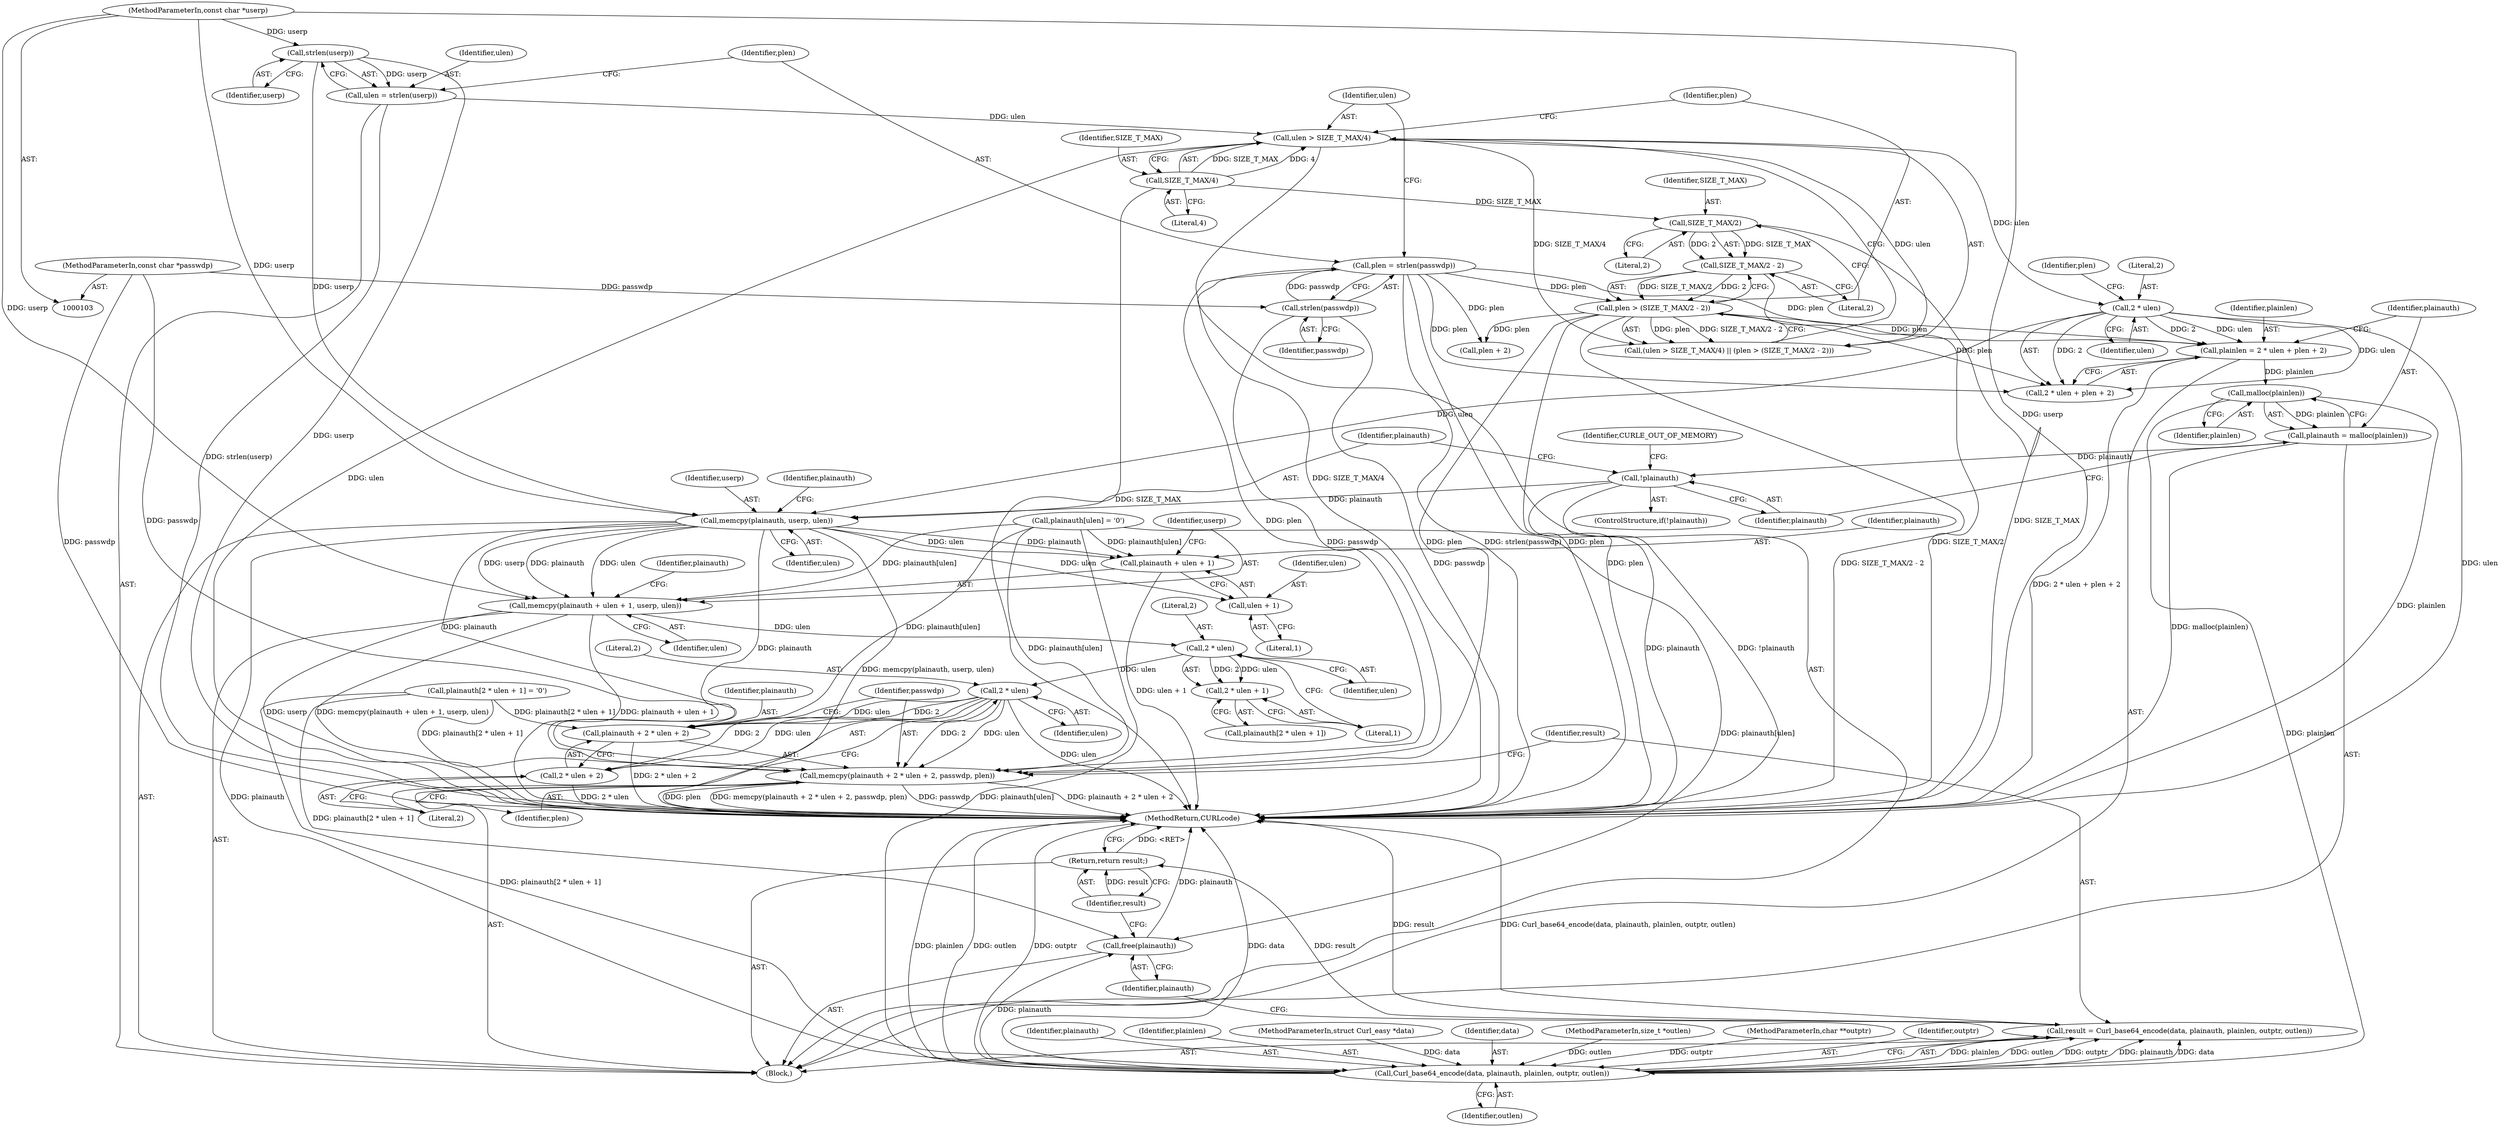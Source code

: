 digraph "0_curl_f3a24d7916b9173c69a3e0ee790102993833d6c5@API" {
"1000158" [label="(Call,malloc(plainlen))"];
"1000147" [label="(Call,plainlen = 2 * ulen + plen + 2)"];
"1000150" [label="(Call,2 * ulen)"];
"1000133" [label="(Call,ulen > SIZE_T_MAX/4)"];
"1000123" [label="(Call,ulen = strlen(userp))"];
"1000125" [label="(Call,strlen(userp))"];
"1000105" [label="(MethodParameterIn,const char *userp)"];
"1000135" [label="(Call,SIZE_T_MAX/4)"];
"1000138" [label="(Call,plen > (SIZE_T_MAX/2 - 2))"];
"1000127" [label="(Call,plen = strlen(passwdp))"];
"1000129" [label="(Call,strlen(passwdp))"];
"1000106" [label="(MethodParameterIn,const char *passwdp)"];
"1000140" [label="(Call,SIZE_T_MAX/2 - 2)"];
"1000141" [label="(Call,SIZE_T_MAX/2)"];
"1000156" [label="(Call,plainauth = malloc(plainlen))"];
"1000161" [label="(Call,!plainauth)"];
"1000165" [label="(Call,memcpy(plainauth, userp, ulen))"];
"1000174" [label="(Call,memcpy(plainauth + ulen + 1, userp, ulen))"];
"1000186" [label="(Call,2 * ulen)"];
"1000185" [label="(Call,2 * ulen + 1)"];
"1000195" [label="(Call,2 * ulen)"];
"1000191" [label="(Call,memcpy(plainauth + 2 * ulen + 2, passwdp, plen))"];
"1000192" [label="(Call,plainauth + 2 * ulen + 2)"];
"1000194" [label="(Call,2 * ulen + 2)"];
"1000175" [label="(Call,plainauth + ulen + 1)"];
"1000177" [label="(Call,ulen + 1)"];
"1000203" [label="(Call,Curl_base64_encode(data, plainauth, plainlen, outptr, outlen))"];
"1000201" [label="(Call,result = Curl_base64_encode(data, plainauth, plainlen, outptr, outlen))"];
"1000211" [label="(Return,return result;)"];
"1000209" [label="(Call,free(plainauth))"];
"1000182" [label="(Call,plainauth[2 * ulen + 1] = '\0')"];
"1000128" [label="(Identifier,plen)"];
"1000151" [label="(Literal,2)"];
"1000186" [label="(Call,2 * ulen)"];
"1000137" [label="(Literal,4)"];
"1000212" [label="(Identifier,result)"];
"1000213" [label="(MethodReturn,CURLcode)"];
"1000141" [label="(Call,SIZE_T_MAX/2)"];
"1000210" [label="(Identifier,plainauth)"];
"1000156" [label="(Call,plainauth = malloc(plainlen))"];
"1000211" [label="(Return,return result;)"];
"1000124" [label="(Identifier,ulen)"];
"1000178" [label="(Identifier,ulen)"];
"1000162" [label="(Identifier,plainauth)"];
"1000195" [label="(Call,2 * ulen)"];
"1000154" [label="(Identifier,plen)"];
"1000179" [label="(Literal,1)"];
"1000176" [label="(Identifier,plainauth)"];
"1000132" [label="(Call,(ulen > SIZE_T_MAX/4) || (plen > (SIZE_T_MAX/2 - 2)))"];
"1000209" [label="(Call,free(plainauth))"];
"1000123" [label="(Call,ulen = strlen(userp))"];
"1000144" [label="(Literal,2)"];
"1000126" [label="(Identifier,userp)"];
"1000177" [label="(Call,ulen + 1)"];
"1000143" [label="(Literal,2)"];
"1000167" [label="(Identifier,userp)"];
"1000205" [label="(Identifier,plainauth)"];
"1000206" [label="(Identifier,plainlen)"];
"1000109" [label="(Block,)"];
"1000171" [label="(Identifier,plainauth)"];
"1000189" [label="(Literal,1)"];
"1000161" [label="(Call,!plainauth)"];
"1000142" [label="(Identifier,SIZE_T_MAX)"];
"1000164" [label="(Identifier,CURLE_OUT_OF_MEMORY)"];
"1000136" [label="(Identifier,SIZE_T_MAX)"];
"1000160" [label="(ControlStructure,if(!plainauth))"];
"1000169" [label="(Call,plainauth[ulen] = '\0')"];
"1000200" [label="(Identifier,plen)"];
"1000168" [label="(Identifier,ulen)"];
"1000149" [label="(Call,2 * ulen + plen + 2)"];
"1000192" [label="(Call,plainauth + 2 * ulen + 2)"];
"1000175" [label="(Call,plainauth + ulen + 1)"];
"1000130" [label="(Identifier,passwdp)"];
"1000157" [label="(Identifier,plainauth)"];
"1000104" [label="(MethodParameterIn,struct Curl_easy *data)"];
"1000204" [label="(Identifier,data)"];
"1000148" [label="(Identifier,plainlen)"];
"1000147" [label="(Call,plainlen = 2 * ulen + plen + 2)"];
"1000108" [label="(MethodParameterIn,size_t *outlen)"];
"1000183" [label="(Call,plainauth[2 * ulen + 1])"];
"1000153" [label="(Call,plen + 2)"];
"1000133" [label="(Call,ulen > SIZE_T_MAX/4)"];
"1000107" [label="(MethodParameterIn,char **outptr)"];
"1000127" [label="(Call,plen = strlen(passwdp))"];
"1000106" [label="(MethodParameterIn,const char *passwdp)"];
"1000134" [label="(Identifier,ulen)"];
"1000152" [label="(Identifier,ulen)"];
"1000174" [label="(Call,memcpy(plainauth + ulen + 1, userp, ulen))"];
"1000150" [label="(Call,2 * ulen)"];
"1000105" [label="(MethodParameterIn,const char *userp)"];
"1000158" [label="(Call,malloc(plainlen))"];
"1000208" [label="(Identifier,outlen)"];
"1000139" [label="(Identifier,plen)"];
"1000166" [label="(Identifier,plainauth)"];
"1000197" [label="(Identifier,ulen)"];
"1000188" [label="(Identifier,ulen)"];
"1000198" [label="(Literal,2)"];
"1000196" [label="(Literal,2)"];
"1000191" [label="(Call,memcpy(plainauth + 2 * ulen + 2, passwdp, plen))"];
"1000194" [label="(Call,2 * ulen + 2)"];
"1000180" [label="(Identifier,userp)"];
"1000140" [label="(Call,SIZE_T_MAX/2 - 2)"];
"1000165" [label="(Call,memcpy(plainauth, userp, ulen))"];
"1000184" [label="(Identifier,plainauth)"];
"1000138" [label="(Call,plen > (SIZE_T_MAX/2 - 2))"];
"1000135" [label="(Call,SIZE_T_MAX/4)"];
"1000203" [label="(Call,Curl_base64_encode(data, plainauth, plainlen, outptr, outlen))"];
"1000129" [label="(Call,strlen(passwdp))"];
"1000207" [label="(Identifier,outptr)"];
"1000159" [label="(Identifier,plainlen)"];
"1000125" [label="(Call,strlen(userp))"];
"1000187" [label="(Literal,2)"];
"1000202" [label="(Identifier,result)"];
"1000201" [label="(Call,result = Curl_base64_encode(data, plainauth, plainlen, outptr, outlen))"];
"1000185" [label="(Call,2 * ulen + 1)"];
"1000199" [label="(Identifier,passwdp)"];
"1000193" [label="(Identifier,plainauth)"];
"1000181" [label="(Identifier,ulen)"];
"1000158" -> "1000156"  [label="AST: "];
"1000158" -> "1000159"  [label="CFG: "];
"1000159" -> "1000158"  [label="AST: "];
"1000156" -> "1000158"  [label="CFG: "];
"1000158" -> "1000213"  [label="DDG: plainlen"];
"1000158" -> "1000156"  [label="DDG: plainlen"];
"1000147" -> "1000158"  [label="DDG: plainlen"];
"1000158" -> "1000203"  [label="DDG: plainlen"];
"1000147" -> "1000109"  [label="AST: "];
"1000147" -> "1000149"  [label="CFG: "];
"1000148" -> "1000147"  [label="AST: "];
"1000149" -> "1000147"  [label="AST: "];
"1000157" -> "1000147"  [label="CFG: "];
"1000147" -> "1000213"  [label="DDG: 2 * ulen + plen + 2"];
"1000150" -> "1000147"  [label="DDG: 2"];
"1000150" -> "1000147"  [label="DDG: ulen"];
"1000138" -> "1000147"  [label="DDG: plen"];
"1000127" -> "1000147"  [label="DDG: plen"];
"1000150" -> "1000149"  [label="AST: "];
"1000150" -> "1000152"  [label="CFG: "];
"1000151" -> "1000150"  [label="AST: "];
"1000152" -> "1000150"  [label="AST: "];
"1000154" -> "1000150"  [label="CFG: "];
"1000150" -> "1000213"  [label="DDG: ulen"];
"1000150" -> "1000149"  [label="DDG: 2"];
"1000150" -> "1000149"  [label="DDG: ulen"];
"1000133" -> "1000150"  [label="DDG: ulen"];
"1000150" -> "1000165"  [label="DDG: ulen"];
"1000133" -> "1000132"  [label="AST: "];
"1000133" -> "1000135"  [label="CFG: "];
"1000134" -> "1000133"  [label="AST: "];
"1000135" -> "1000133"  [label="AST: "];
"1000139" -> "1000133"  [label="CFG: "];
"1000132" -> "1000133"  [label="CFG: "];
"1000133" -> "1000213"  [label="DDG: ulen"];
"1000133" -> "1000213"  [label="DDG: SIZE_T_MAX/4"];
"1000133" -> "1000132"  [label="DDG: ulen"];
"1000133" -> "1000132"  [label="DDG: SIZE_T_MAX/4"];
"1000123" -> "1000133"  [label="DDG: ulen"];
"1000135" -> "1000133"  [label="DDG: SIZE_T_MAX"];
"1000135" -> "1000133"  [label="DDG: 4"];
"1000123" -> "1000109"  [label="AST: "];
"1000123" -> "1000125"  [label="CFG: "];
"1000124" -> "1000123"  [label="AST: "];
"1000125" -> "1000123"  [label="AST: "];
"1000128" -> "1000123"  [label="CFG: "];
"1000123" -> "1000213"  [label="DDG: strlen(userp)"];
"1000125" -> "1000123"  [label="DDG: userp"];
"1000125" -> "1000126"  [label="CFG: "];
"1000126" -> "1000125"  [label="AST: "];
"1000125" -> "1000213"  [label="DDG: userp"];
"1000105" -> "1000125"  [label="DDG: userp"];
"1000125" -> "1000165"  [label="DDG: userp"];
"1000105" -> "1000103"  [label="AST: "];
"1000105" -> "1000213"  [label="DDG: userp"];
"1000105" -> "1000165"  [label="DDG: userp"];
"1000105" -> "1000174"  [label="DDG: userp"];
"1000135" -> "1000137"  [label="CFG: "];
"1000136" -> "1000135"  [label="AST: "];
"1000137" -> "1000135"  [label="AST: "];
"1000135" -> "1000213"  [label="DDG: SIZE_T_MAX"];
"1000135" -> "1000141"  [label="DDG: SIZE_T_MAX"];
"1000138" -> "1000132"  [label="AST: "];
"1000138" -> "1000140"  [label="CFG: "];
"1000139" -> "1000138"  [label="AST: "];
"1000140" -> "1000138"  [label="AST: "];
"1000132" -> "1000138"  [label="CFG: "];
"1000138" -> "1000213"  [label="DDG: plen"];
"1000138" -> "1000213"  [label="DDG: SIZE_T_MAX/2 - 2"];
"1000138" -> "1000132"  [label="DDG: plen"];
"1000138" -> "1000132"  [label="DDG: SIZE_T_MAX/2 - 2"];
"1000127" -> "1000138"  [label="DDG: plen"];
"1000140" -> "1000138"  [label="DDG: SIZE_T_MAX/2"];
"1000140" -> "1000138"  [label="DDG: 2"];
"1000138" -> "1000149"  [label="DDG: plen"];
"1000138" -> "1000153"  [label="DDG: plen"];
"1000138" -> "1000191"  [label="DDG: plen"];
"1000127" -> "1000109"  [label="AST: "];
"1000127" -> "1000129"  [label="CFG: "];
"1000128" -> "1000127"  [label="AST: "];
"1000129" -> "1000127"  [label="AST: "];
"1000134" -> "1000127"  [label="CFG: "];
"1000127" -> "1000213"  [label="DDG: strlen(passwdp)"];
"1000127" -> "1000213"  [label="DDG: plen"];
"1000129" -> "1000127"  [label="DDG: passwdp"];
"1000127" -> "1000149"  [label="DDG: plen"];
"1000127" -> "1000153"  [label="DDG: plen"];
"1000127" -> "1000191"  [label="DDG: plen"];
"1000129" -> "1000130"  [label="CFG: "];
"1000130" -> "1000129"  [label="AST: "];
"1000129" -> "1000213"  [label="DDG: passwdp"];
"1000106" -> "1000129"  [label="DDG: passwdp"];
"1000129" -> "1000191"  [label="DDG: passwdp"];
"1000106" -> "1000103"  [label="AST: "];
"1000106" -> "1000213"  [label="DDG: passwdp"];
"1000106" -> "1000191"  [label="DDG: passwdp"];
"1000140" -> "1000144"  [label="CFG: "];
"1000141" -> "1000140"  [label="AST: "];
"1000144" -> "1000140"  [label="AST: "];
"1000140" -> "1000213"  [label="DDG: SIZE_T_MAX/2"];
"1000141" -> "1000140"  [label="DDG: SIZE_T_MAX"];
"1000141" -> "1000140"  [label="DDG: 2"];
"1000141" -> "1000143"  [label="CFG: "];
"1000142" -> "1000141"  [label="AST: "];
"1000143" -> "1000141"  [label="AST: "];
"1000144" -> "1000141"  [label="CFG: "];
"1000141" -> "1000213"  [label="DDG: SIZE_T_MAX"];
"1000156" -> "1000109"  [label="AST: "];
"1000157" -> "1000156"  [label="AST: "];
"1000162" -> "1000156"  [label="CFG: "];
"1000156" -> "1000213"  [label="DDG: malloc(plainlen)"];
"1000156" -> "1000161"  [label="DDG: plainauth"];
"1000161" -> "1000160"  [label="AST: "];
"1000161" -> "1000162"  [label="CFG: "];
"1000162" -> "1000161"  [label="AST: "];
"1000164" -> "1000161"  [label="CFG: "];
"1000166" -> "1000161"  [label="CFG: "];
"1000161" -> "1000213"  [label="DDG: plainauth"];
"1000161" -> "1000213"  [label="DDG: !plainauth"];
"1000161" -> "1000165"  [label="DDG: plainauth"];
"1000165" -> "1000109"  [label="AST: "];
"1000165" -> "1000168"  [label="CFG: "];
"1000166" -> "1000165"  [label="AST: "];
"1000167" -> "1000165"  [label="AST: "];
"1000168" -> "1000165"  [label="AST: "];
"1000171" -> "1000165"  [label="CFG: "];
"1000165" -> "1000213"  [label="DDG: memcpy(plainauth, userp, ulen)"];
"1000165" -> "1000174"  [label="DDG: plainauth"];
"1000165" -> "1000174"  [label="DDG: ulen"];
"1000165" -> "1000174"  [label="DDG: userp"];
"1000165" -> "1000175"  [label="DDG: plainauth"];
"1000165" -> "1000175"  [label="DDG: ulen"];
"1000165" -> "1000177"  [label="DDG: ulen"];
"1000165" -> "1000191"  [label="DDG: plainauth"];
"1000165" -> "1000192"  [label="DDG: plainauth"];
"1000165" -> "1000203"  [label="DDG: plainauth"];
"1000174" -> "1000109"  [label="AST: "];
"1000174" -> "1000181"  [label="CFG: "];
"1000175" -> "1000174"  [label="AST: "];
"1000180" -> "1000174"  [label="AST: "];
"1000181" -> "1000174"  [label="AST: "];
"1000184" -> "1000174"  [label="CFG: "];
"1000174" -> "1000213"  [label="DDG: userp"];
"1000174" -> "1000213"  [label="DDG: memcpy(plainauth + ulen + 1, userp, ulen)"];
"1000174" -> "1000213"  [label="DDG: plainauth + ulen + 1"];
"1000169" -> "1000174"  [label="DDG: plainauth[ulen]"];
"1000174" -> "1000186"  [label="DDG: ulen"];
"1000186" -> "1000185"  [label="AST: "];
"1000186" -> "1000188"  [label="CFG: "];
"1000187" -> "1000186"  [label="AST: "];
"1000188" -> "1000186"  [label="AST: "];
"1000189" -> "1000186"  [label="CFG: "];
"1000186" -> "1000185"  [label="DDG: 2"];
"1000186" -> "1000185"  [label="DDG: ulen"];
"1000186" -> "1000195"  [label="DDG: ulen"];
"1000185" -> "1000183"  [label="AST: "];
"1000185" -> "1000189"  [label="CFG: "];
"1000189" -> "1000185"  [label="AST: "];
"1000183" -> "1000185"  [label="CFG: "];
"1000195" -> "1000194"  [label="AST: "];
"1000195" -> "1000197"  [label="CFG: "];
"1000196" -> "1000195"  [label="AST: "];
"1000197" -> "1000195"  [label="AST: "];
"1000198" -> "1000195"  [label="CFG: "];
"1000195" -> "1000213"  [label="DDG: ulen"];
"1000195" -> "1000191"  [label="DDG: 2"];
"1000195" -> "1000191"  [label="DDG: ulen"];
"1000195" -> "1000192"  [label="DDG: 2"];
"1000195" -> "1000192"  [label="DDG: ulen"];
"1000195" -> "1000194"  [label="DDG: 2"];
"1000195" -> "1000194"  [label="DDG: ulen"];
"1000191" -> "1000109"  [label="AST: "];
"1000191" -> "1000200"  [label="CFG: "];
"1000192" -> "1000191"  [label="AST: "];
"1000199" -> "1000191"  [label="AST: "];
"1000200" -> "1000191"  [label="AST: "];
"1000202" -> "1000191"  [label="CFG: "];
"1000191" -> "1000213"  [label="DDG: plen"];
"1000191" -> "1000213"  [label="DDG: memcpy(plainauth + 2 * ulen + 2, passwdp, plen)"];
"1000191" -> "1000213"  [label="DDG: passwdp"];
"1000191" -> "1000213"  [label="DDG: plainauth + 2 * ulen + 2"];
"1000169" -> "1000191"  [label="DDG: plainauth[ulen]"];
"1000182" -> "1000191"  [label="DDG: plainauth[2 * ulen + 1]"];
"1000192" -> "1000194"  [label="CFG: "];
"1000193" -> "1000192"  [label="AST: "];
"1000194" -> "1000192"  [label="AST: "];
"1000199" -> "1000192"  [label="CFG: "];
"1000192" -> "1000213"  [label="DDG: 2 * ulen + 2"];
"1000169" -> "1000192"  [label="DDG: plainauth[ulen]"];
"1000182" -> "1000192"  [label="DDG: plainauth[2 * ulen + 1]"];
"1000194" -> "1000198"  [label="CFG: "];
"1000198" -> "1000194"  [label="AST: "];
"1000194" -> "1000213"  [label="DDG: 2 * ulen"];
"1000175" -> "1000177"  [label="CFG: "];
"1000176" -> "1000175"  [label="AST: "];
"1000177" -> "1000175"  [label="AST: "];
"1000180" -> "1000175"  [label="CFG: "];
"1000175" -> "1000213"  [label="DDG: ulen + 1"];
"1000169" -> "1000175"  [label="DDG: plainauth[ulen]"];
"1000177" -> "1000179"  [label="CFG: "];
"1000178" -> "1000177"  [label="AST: "];
"1000179" -> "1000177"  [label="AST: "];
"1000203" -> "1000201"  [label="AST: "];
"1000203" -> "1000208"  [label="CFG: "];
"1000204" -> "1000203"  [label="AST: "];
"1000205" -> "1000203"  [label="AST: "];
"1000206" -> "1000203"  [label="AST: "];
"1000207" -> "1000203"  [label="AST: "];
"1000208" -> "1000203"  [label="AST: "];
"1000201" -> "1000203"  [label="CFG: "];
"1000203" -> "1000213"  [label="DDG: plainlen"];
"1000203" -> "1000213"  [label="DDG: outlen"];
"1000203" -> "1000213"  [label="DDG: outptr"];
"1000203" -> "1000213"  [label="DDG: data"];
"1000203" -> "1000201"  [label="DDG: plainlen"];
"1000203" -> "1000201"  [label="DDG: outlen"];
"1000203" -> "1000201"  [label="DDG: outptr"];
"1000203" -> "1000201"  [label="DDG: plainauth"];
"1000203" -> "1000201"  [label="DDG: data"];
"1000104" -> "1000203"  [label="DDG: data"];
"1000169" -> "1000203"  [label="DDG: plainauth[ulen]"];
"1000182" -> "1000203"  [label="DDG: plainauth[2 * ulen + 1]"];
"1000107" -> "1000203"  [label="DDG: outptr"];
"1000108" -> "1000203"  [label="DDG: outlen"];
"1000203" -> "1000209"  [label="DDG: plainauth"];
"1000201" -> "1000109"  [label="AST: "];
"1000202" -> "1000201"  [label="AST: "];
"1000210" -> "1000201"  [label="CFG: "];
"1000201" -> "1000213"  [label="DDG: Curl_base64_encode(data, plainauth, plainlen, outptr, outlen)"];
"1000201" -> "1000213"  [label="DDG: result"];
"1000201" -> "1000211"  [label="DDG: result"];
"1000211" -> "1000109"  [label="AST: "];
"1000211" -> "1000212"  [label="CFG: "];
"1000212" -> "1000211"  [label="AST: "];
"1000213" -> "1000211"  [label="CFG: "];
"1000211" -> "1000213"  [label="DDG: <RET>"];
"1000212" -> "1000211"  [label="DDG: result"];
"1000209" -> "1000109"  [label="AST: "];
"1000209" -> "1000210"  [label="CFG: "];
"1000210" -> "1000209"  [label="AST: "];
"1000212" -> "1000209"  [label="CFG: "];
"1000209" -> "1000213"  [label="DDG: plainauth"];
"1000169" -> "1000209"  [label="DDG: plainauth[ulen]"];
"1000182" -> "1000209"  [label="DDG: plainauth[2 * ulen + 1]"];
}
